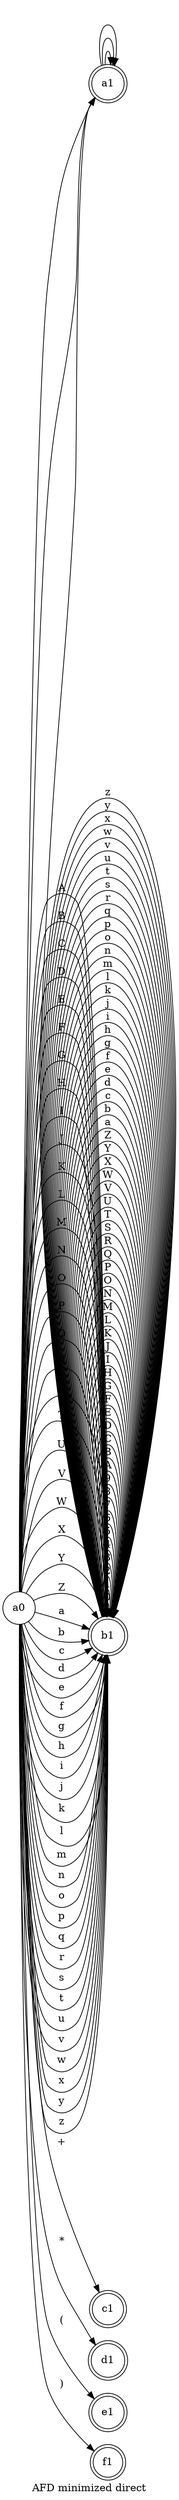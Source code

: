 // AFN
digraph {
	rankdir=LR
	label="AFD minimized direct"
	2207314337600 [label=a0 shape=circle]
	2207314337504 [label=a1 shape=doublecircle]
	2207314337504 -> 2207314337504 [label=" "]
	2207314337504 -> 2207314337504 [label="	"]
	2207314337504 -> 2207314337504 [label="
"]
	2207314337600 -> 2207314337504 [label=" "]
	2207314337600 -> 2207314337504 [label="	"]
	2207314337600 -> 2207314337504 [label="
"]
	2207314336496 [label=b1 shape=doublecircle]
	2207314336496 -> 2207314336496 [label=0]
	2207314336496 -> 2207314336496 [label=1]
	2207314336496 -> 2207314336496 [label=2]
	2207314336496 -> 2207314336496 [label=3]
	2207314336496 -> 2207314336496 [label=4]
	2207314336496 -> 2207314336496 [label=5]
	2207314336496 -> 2207314336496 [label=6]
	2207314336496 -> 2207314336496 [label=7]
	2207314336496 -> 2207314336496 [label=8]
	2207314336496 -> 2207314336496 [label=9]
	2207314336496 -> 2207314336496 [label=A]
	2207314336496 -> 2207314336496 [label=B]
	2207314336496 -> 2207314336496 [label=C]
	2207314336496 -> 2207314336496 [label=D]
	2207314336496 -> 2207314336496 [label=E]
	2207314336496 -> 2207314336496 [label=F]
	2207314336496 -> 2207314336496 [label=G]
	2207314336496 -> 2207314336496 [label=H]
	2207314336496 -> 2207314336496 [label=I]
	2207314336496 -> 2207314336496 [label=J]
	2207314336496 -> 2207314336496 [label=K]
	2207314336496 -> 2207314336496 [label=L]
	2207314336496 -> 2207314336496 [label=M]
	2207314336496 -> 2207314336496 [label=N]
	2207314336496 -> 2207314336496 [label=O]
	2207314336496 -> 2207314336496 [label=P]
	2207314336496 -> 2207314336496 [label=Q]
	2207314336496 -> 2207314336496 [label=R]
	2207314336496 -> 2207314336496 [label=S]
	2207314336496 -> 2207314336496 [label=T]
	2207314336496 -> 2207314336496 [label=U]
	2207314336496 -> 2207314336496 [label=V]
	2207314336496 -> 2207314336496 [label=W]
	2207314336496 -> 2207314336496 [label=X]
	2207314336496 -> 2207314336496 [label=Y]
	2207314336496 -> 2207314336496 [label=Z]
	2207314336496 -> 2207314336496 [label=a]
	2207314336496 -> 2207314336496 [label=b]
	2207314336496 -> 2207314336496 [label=c]
	2207314336496 -> 2207314336496 [label=d]
	2207314336496 -> 2207314336496 [label=e]
	2207314336496 -> 2207314336496 [label=f]
	2207314336496 -> 2207314336496 [label=g]
	2207314336496 -> 2207314336496 [label=h]
	2207314336496 -> 2207314336496 [label=i]
	2207314336496 -> 2207314336496 [label=j]
	2207314336496 -> 2207314336496 [label=k]
	2207314336496 -> 2207314336496 [label=l]
	2207314336496 -> 2207314336496 [label=m]
	2207314336496 -> 2207314336496 [label=n]
	2207314336496 -> 2207314336496 [label=o]
	2207314336496 -> 2207314336496 [label=p]
	2207314336496 -> 2207314336496 [label=q]
	2207314336496 -> 2207314336496 [label=r]
	2207314336496 -> 2207314336496 [label=s]
	2207314336496 -> 2207314336496 [label=t]
	2207314336496 -> 2207314336496 [label=u]
	2207314336496 -> 2207314336496 [label=v]
	2207314336496 -> 2207314336496 [label=w]
	2207314336496 -> 2207314336496 [label=x]
	2207314336496 -> 2207314336496 [label=y]
	2207314336496 -> 2207314336496 [label=z]
	2207314337600 -> 2207314336496 [label=A]
	2207314337600 -> 2207314336496 [label=B]
	2207314337600 -> 2207314336496 [label=C]
	2207314337600 -> 2207314336496 [label=D]
	2207314337600 -> 2207314336496 [label=E]
	2207314337600 -> 2207314336496 [label=F]
	2207314337600 -> 2207314336496 [label=G]
	2207314337600 -> 2207314336496 [label=H]
	2207314337600 -> 2207314336496 [label=I]
	2207314337600 -> 2207314336496 [label=J]
	2207314337600 -> 2207314336496 [label=K]
	2207314337600 -> 2207314336496 [label=L]
	2207314337600 -> 2207314336496 [label=M]
	2207314337600 -> 2207314336496 [label=N]
	2207314337600 -> 2207314336496 [label=O]
	2207314337600 -> 2207314336496 [label=P]
	2207314337600 -> 2207314336496 [label=Q]
	2207314337600 -> 2207314336496 [label=R]
	2207314337600 -> 2207314336496 [label=S]
	2207314337600 -> 2207314336496 [label=T]
	2207314337600 -> 2207314336496 [label=U]
	2207314337600 -> 2207314336496 [label=V]
	2207314337600 -> 2207314336496 [label=W]
	2207314337600 -> 2207314336496 [label=X]
	2207314337600 -> 2207314336496 [label=Y]
	2207314337600 -> 2207314336496 [label=Z]
	2207314337600 -> 2207314336496 [label=a]
	2207314337600 -> 2207314336496 [label=b]
	2207314337600 -> 2207314336496 [label=c]
	2207314337600 -> 2207314336496 [label=d]
	2207314337600 -> 2207314336496 [label=e]
	2207314337600 -> 2207314336496 [label=f]
	2207314337600 -> 2207314336496 [label=g]
	2207314337600 -> 2207314336496 [label=h]
	2207314337600 -> 2207314336496 [label=i]
	2207314337600 -> 2207314336496 [label=j]
	2207314337600 -> 2207314336496 [label=k]
	2207314337600 -> 2207314336496 [label=l]
	2207314337600 -> 2207314336496 [label=m]
	2207314337600 -> 2207314336496 [label=n]
	2207314337600 -> 2207314336496 [label=o]
	2207314337600 -> 2207314336496 [label=p]
	2207314337600 -> 2207314336496 [label=q]
	2207314337600 -> 2207314336496 [label=r]
	2207314337600 -> 2207314336496 [label=s]
	2207314337600 -> 2207314336496 [label=t]
	2207314337600 -> 2207314336496 [label=u]
	2207314337600 -> 2207314336496 [label=v]
	2207314337600 -> 2207314336496 [label=w]
	2207314337600 -> 2207314336496 [label=x]
	2207314337600 -> 2207314336496 [label=y]
	2207314337600 -> 2207314336496 [label=z]
	2207314339472 [label=c1 shape=doublecircle]
	2207314337600 -> 2207314339472 [label="+"]
	2207314345040 [label=d1 shape=doublecircle]
	2207314337600 -> 2207314345040 [label="*"]
	2207314335152 [label=e1 shape=doublecircle]
	2207314337600 -> 2207314335152 [label="("]
	2207314337936 [label=f1 shape=doublecircle]
	2207314337600 -> 2207314337936 [label=")"]
}
